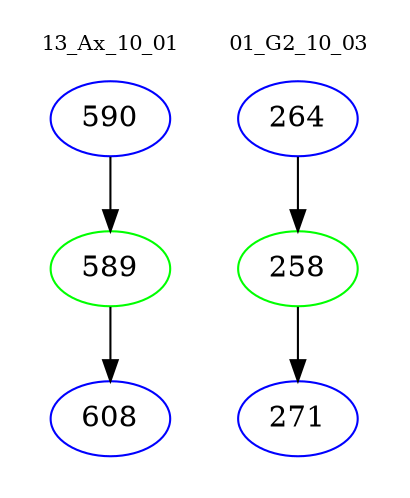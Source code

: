 digraph{
subgraph cluster_0 {
color = white
label = "13_Ax_10_01";
fontsize=10;
T0_590 [label="590", color="blue"]
T0_590 -> T0_589 [color="black"]
T0_589 [label="589", color="green"]
T0_589 -> T0_608 [color="black"]
T0_608 [label="608", color="blue"]
}
subgraph cluster_1 {
color = white
label = "01_G2_10_03";
fontsize=10;
T1_264 [label="264", color="blue"]
T1_264 -> T1_258 [color="black"]
T1_258 [label="258", color="green"]
T1_258 -> T1_271 [color="black"]
T1_271 [label="271", color="blue"]
}
}
